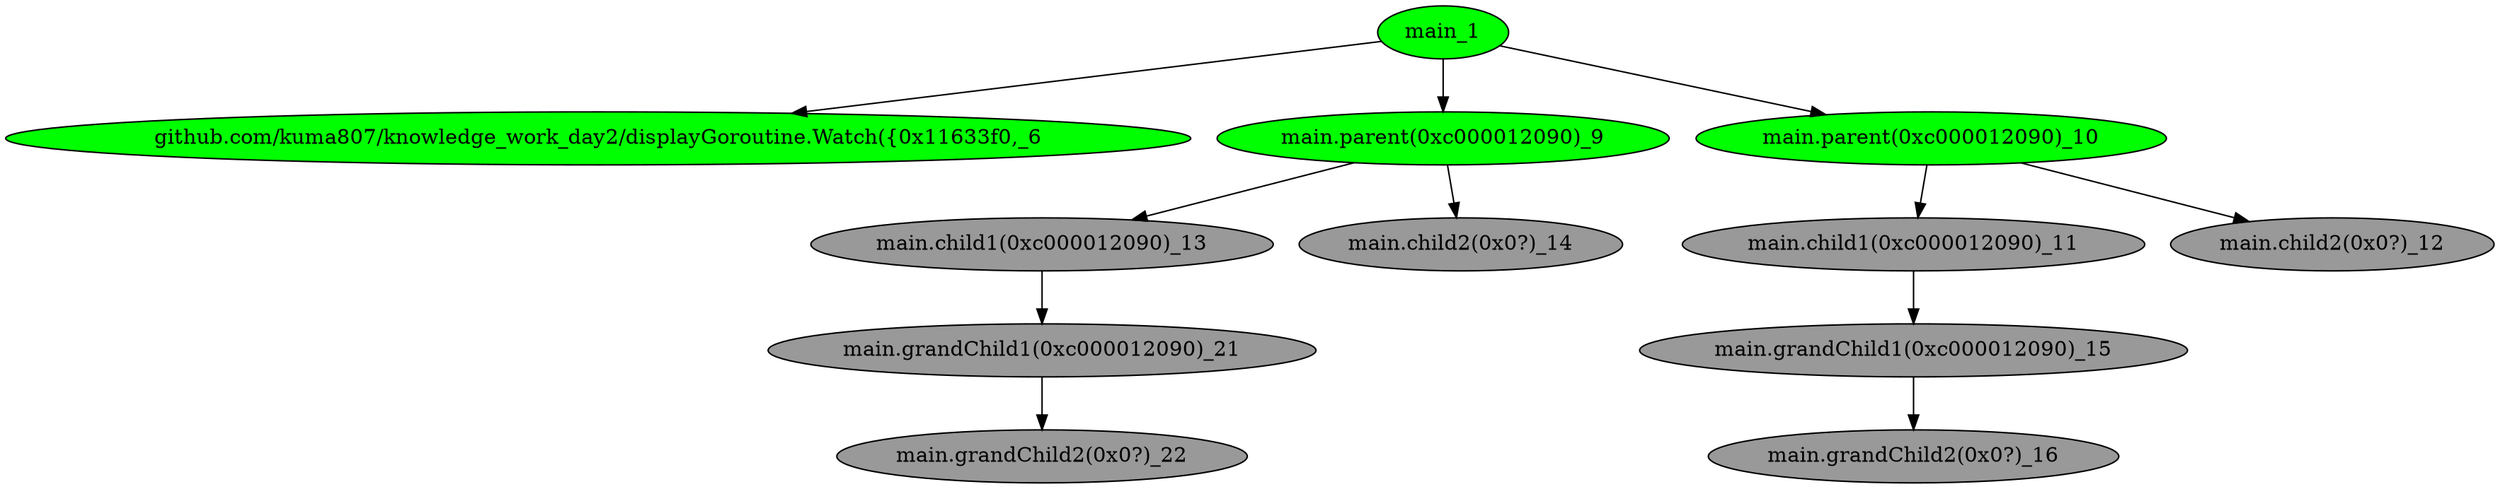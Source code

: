 digraph G {
	"main_1"->"github.com/kuma807/knowledge_work_day2/displayGoroutine.Watch({0x11633f0,_6";
	"main_1"->"main.parent(0xc000012090)_9";
	"main_1"->"main.parent(0xc000012090)_10";
	"main.parent(0xc000012090)_10"->"main.child1(0xc000012090)_11";
	"main.parent(0xc000012090)_10"->"main.child2(0x0?)_12";
	"main.parent(0xc000012090)_9"->"main.child1(0xc000012090)_13";
	"main.parent(0xc000012090)_9"->"main.child2(0x0?)_14";
	"main.child1(0xc000012090)_11"->"main.grandChild1(0xc000012090)_15";
	"main.grandChild1(0xc000012090)_15"->"main.grandChild2(0x0?)_16";
	"main.child1(0xc000012090)_13"->"main.grandChild1(0xc000012090)_21";
	"main.grandChild1(0xc000012090)_21"->"main.grandChild2(0x0?)_22";
	"github.com/kuma807/knowledge_work_day2/displayGoroutine.Watch({0x11633f0,_6" [ fillcolor="#00FF00", style="solid,filled" ];
	"main.child1(0xc000012090)_11" [ fillcolor="#999999", style="solid,filled" ];
	"main.child1(0xc000012090)_13" [ fillcolor="#999999", style="solid,filled" ];
	"main.child2(0x0?)_12" [ fillcolor="#999999", style="solid,filled" ];
	"main.child2(0x0?)_14" [ fillcolor="#999999", style="solid,filled" ];
	"main.grandChild1(0xc000012090)_15" [ fillcolor="#999999", style="solid,filled" ];
	"main.grandChild1(0xc000012090)_21" [ fillcolor="#999999", style="solid,filled" ];
	"main.grandChild2(0x0?)_16" [ fillcolor="#999999", style="solid,filled" ];
	"main.grandChild2(0x0?)_22" [ fillcolor="#999999", style="solid,filled" ];
	"main.parent(0xc000012090)_10" [ fillcolor="#00FF00", style="solid,filled" ];
	"main.parent(0xc000012090)_9" [ fillcolor="#00FF00", style="solid,filled" ];
	"main_1" [ fillcolor="#00FF00", style="solid,filled" ];

}
